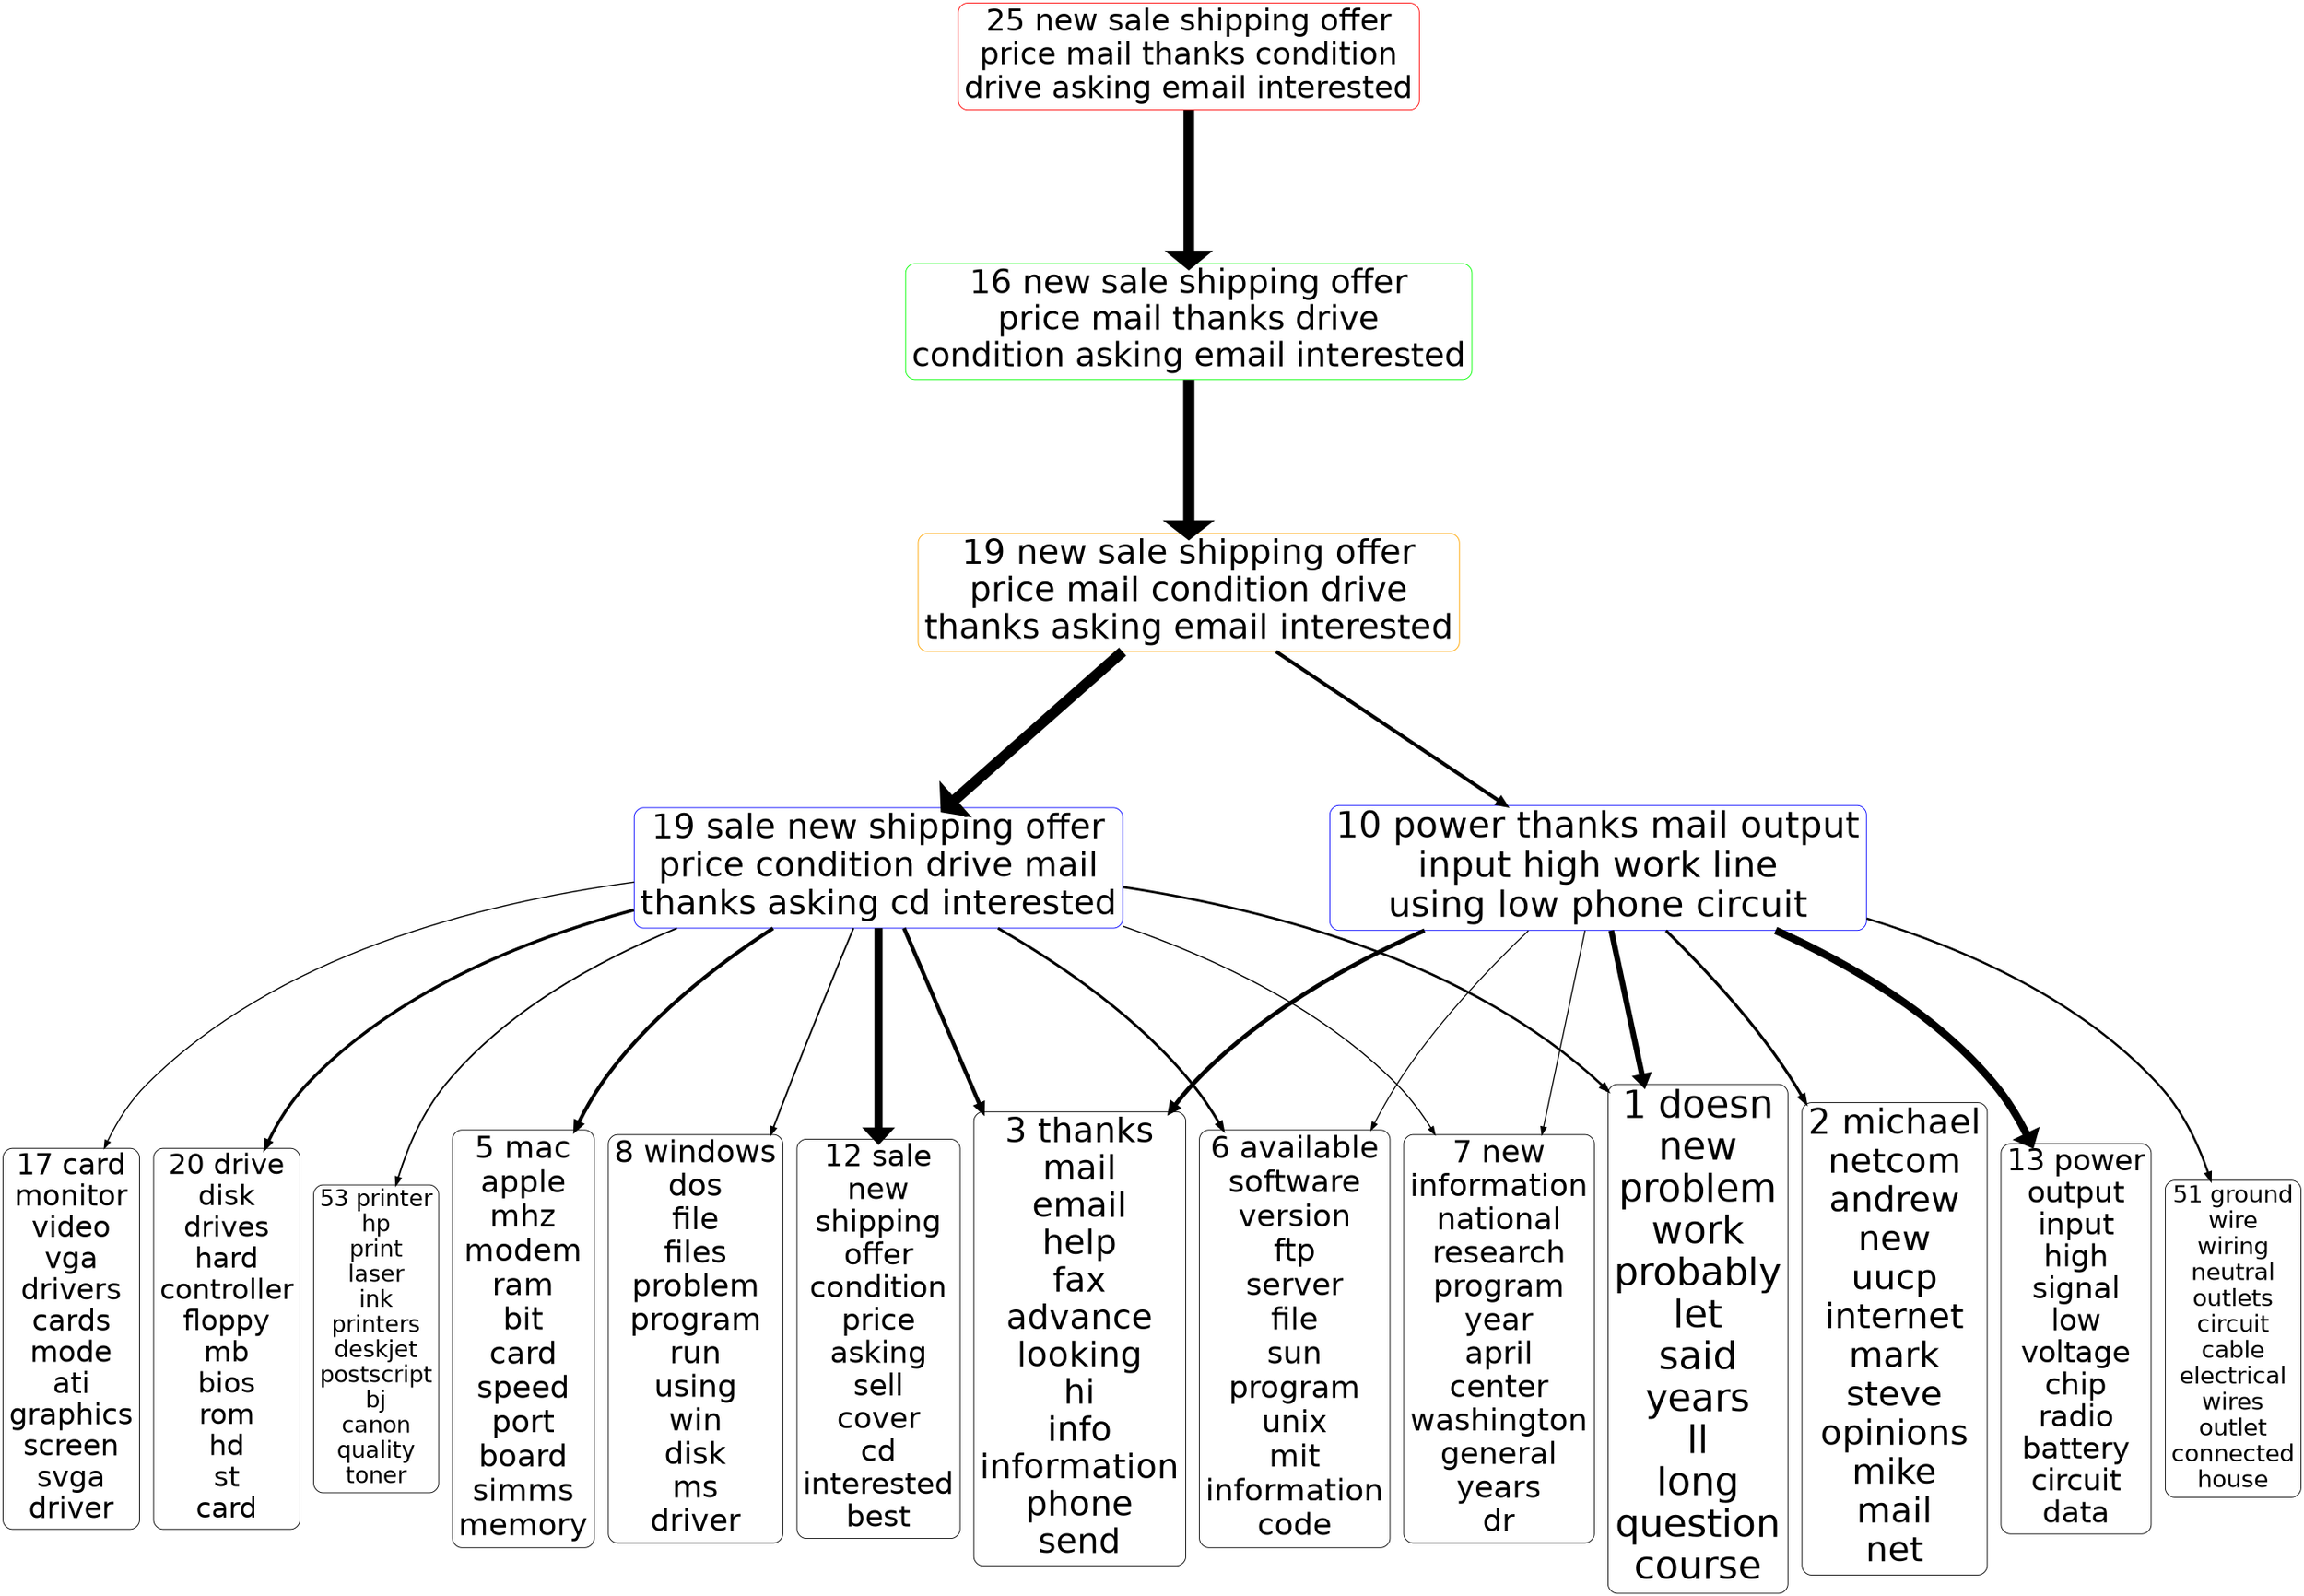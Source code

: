 digraph G {
size="18,18!";ranksep=4; ratio = auto; layers="1:2:3:4:5";
graph [fontname = "helvetica"];node [fontname = "helvetica"];edge [fontname = "helvetica"];ranksep=2.8;
"5_25" [ rank =5,fontsize =40.4224, shape=box, style="rounded", color=red, label="25 new sale shipping offer
price mail thanks condition
drive asking email interested"]
"5_25" -> "4_16" [penwidth=14.0028,dir=forward]
"4_16" [rank =6,fontsize =43.4624, shape=box, style="rounded", color=green,label="16 new sale shipping offer
price mail thanks drive
condition asking email interested"]
"4_16" [ rank =4,fontsize =43.4624, shape=box, style="rounded", color=green, label="16 new sale shipping offer
price mail thanks drive
condition asking email interested"]
"4_16" -> "3_19" [penwidth=14.6865,dir=forward]
"3_19" [rank =5,fontsize =44.9084, shape=box, style="rounded", color=orange,label="19 new sale shipping offer
price mail condition drive
thanks asking email interested"]
"3_19" [ rank =3,fontsize =44.9084, shape=box, style="rounded", color=orange, label="19 new sale shipping offer
price mail condition drive
thanks asking email interested"]
"3_19" -> "2_10" [penwidth=4.8472,dir=forward]
"2_10" [rank =4,fontsize =47.5289, shape=box, style="rounded", color=blue,label="10 power thanks mail output
input high work line
using low phone circuit"]
"3_19" -> "2_19" [penwidth=14.1147,dir=forward]
"2_19" [rank =4,fontsize =45.1212, shape=box, style="rounded", color=blue,label="19 sale new shipping offer
price condition drive mail
thanks asking cd interested"]
"2_10" [ rank =2,fontsize =47.5289, shape=box, style="rounded", color=blue, label="10 power thanks mail output
input high work line
using low phone circuit"]
"2_10" -> "1_1" [penwidth=7.4733,dir=forward]
"1_1" [rank =3,fontsize =50, shape=box, style="rounded", color=black,label="1 doesn
new
problem
work
probably
let
said
years
ll
long
question
course"]
"2_10" -> "1_2" [penwidth=3.8111,dir=forward]
"1_2" [rank =3,fontsize =46.1741, shape=box, style="rounded", color=black,label="2 michael
netcom
andrew
new
uucp
internet
mark
steve
opinions
mike
mail
net"]
"2_10" -> "1_3" [penwidth=5.6776,dir=forward]
"1_3" [rank =3,fontsize =44.9965, shape=box, style="rounded", color=black,label="3 thanks
mail
email
help
fax
advance
looking
hi
info
information
phone
send"]
"2_10" -> "1_6" [penwidth=1.416,dir=forward]
"1_6" [rank =3,fontsize =40.6629, shape=box, style="rounded", color=black,label="6 available
software
version
ftp
server
file
sun
program
unix
mit
information
code"]
"2_10" -> "1_7" [penwidth=1.4515,dir=forward]
"1_7" [rank =3,fontsize =40.4508, shape=box, style="rounded", color=black,label="7 new
information
national
research
program
year
april
center
washington
general
years
dr"]
"2_10" -> "1_13" [penwidth=10.0266,dir=forward]
"1_13" [rank =3,fontsize =38.6139, shape=box, style="rounded", color=black,label="13 power
output
input
high
signal
low
voltage
chip
radio
battery
circuit
data"]
"2_10" -> "1_51" [penwidth=2.8542,dir=forward]
"1_51" [rank =3,fontsize =30.9828, shape=box, style="rounded", color=black,label="51 ground
wire
wiring
neutral
outlets
circuit
cable
electrical
wires
outlet
connected
house"]
"2_19" [ rank =2,fontsize =45.1212, shape=box, style="rounded", color=blue, label="19 sale new shipping offer
price condition drive mail
thanks asking cd interested"]
"2_19" -> "1_1" [penwidth=3.1182,dir=forward]
"1_1" [rank =3,fontsize =50, shape=box, style="rounded", color=black,label="1 doesn
new
problem
work
probably
let
said
years
ll
long
question
course"]
"2_19" -> "1_3" [penwidth=5.2069,dir=forward]
"1_3" [rank =3,fontsize =44.9965, shape=box, style="rounded", color=black,label="3 thanks
mail
email
help
fax
advance
looking
hi
info
information
phone
send"]
"2_19" -> "1_5" [penwidth=4.9164,dir=forward]
"1_5" [rank =3,fontsize =40.7526, shape=box, style="rounded", color=black,label="5 mac
apple
mhz
modem
ram
bit
card
speed
port
board
simms
memory"]
"2_19" -> "1_6" [penwidth=3.4861,dir=forward]
"1_6" [rank =3,fontsize =40.6629, shape=box, style="rounded", color=black,label="6 available
software
version
ftp
server
file
sun
program
unix
mit
information
code"]
"2_19" -> "1_7" [penwidth=1.6011,dir=forward]
"1_7" [rank =3,fontsize =40.4508, shape=box, style="rounded", color=black,label="7 new
information
national
research
program
year
april
center
washington
general
years
dr"]
"2_19" -> "1_8" [penwidth=2.1617,dir=forward]
"1_8" [rank =3,fontsize =40.1499, shape=box, style="rounded", color=black,label="8 windows
dos
file
files
problem
program
run
using
win
disk
ms
driver"]
"2_19" -> "1_12" [penwidth=10.7065,dir=forward]
"1_12" [rank =3,fontsize =39.1159, shape=box, style="rounded", color=black,label="12 sale
new
shipping
offer
condition
price
asking
sell
cover
cd
interested
best"]
"2_19" -> "1_17" [penwidth=1.5607,dir=forward]
"1_17" [rank =3,fontsize =37.5683, shape=box, style="rounded", color=black,label="17 card
monitor
video
vga
drivers
cards
mode
ati
graphics
screen
svga
driver"]
"2_19" -> "1_20" [penwidth=4.0855,dir=forward]
"1_20" [rank =3,fontsize =36.8942, shape=box, style="rounded", color=black,label="20 drive
disk
drives
hard
controller
floppy
mb
bios
rom
hd
st
card"]
"2_19" -> "1_53" [penwidth=2.1469,dir=forward]
"1_53" [rank =3,fontsize =30.0303, shape=box, style="rounded", color=black,label="53 printer
hp
print
laser
ink
printers
deskjet
postscript
bj
canon
quality
toner"]
{rank=same; "1_1" "1_2" "1_3" "1_6" "1_7" "1_13" "1_51" "1_1" "1_3" "1_5" "1_6" "1_7" "1_8" "1_12" "1_17" "1_20" "1_53"}{rank=same; "2_10" "2_19" "2_10" "2_19"}{rank=same; "3_19" "3_19"}{rank=same; "4_16" "4_16"}{rank=same; "5_25"}}